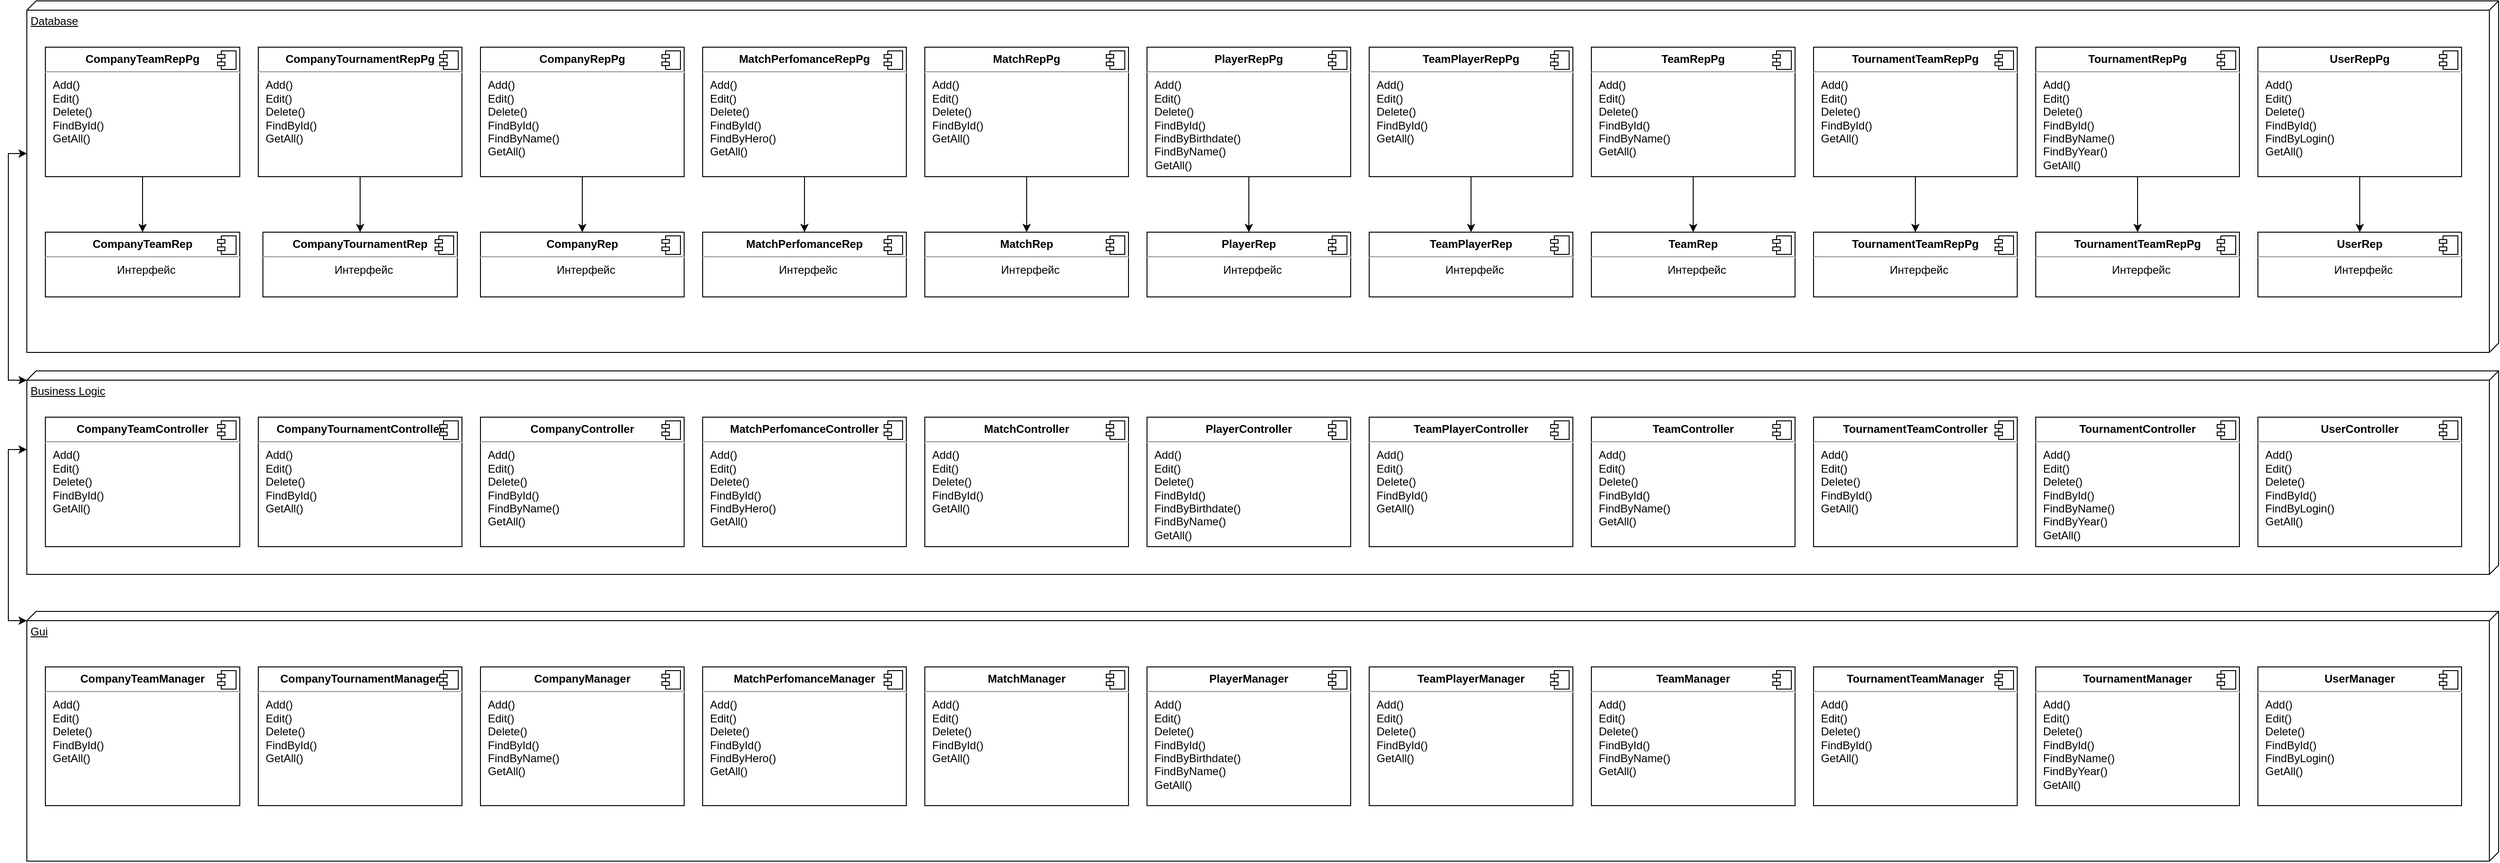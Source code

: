 <mxfile version="20.4.0" type="device"><diagram id="C5RBs43oDa-KdzZeNtuy" name="UML"><mxGraphModel dx="1662" dy="1931" grid="1" gridSize="10" guides="1" tooltips="1" connect="1" arrows="1" fold="1" page="1" pageScale="1" pageWidth="827" pageHeight="1169" math="0" shadow="0"><root><mxCell id="WIyWlLk6GJQsqaUBKTNV-0"/><mxCell id="WIyWlLk6GJQsqaUBKTNV-1" parent="WIyWlLk6GJQsqaUBKTNV-0"/><mxCell id="sTzSl0V8JSKqrTagG58M-142" style="edgeStyle=orthogonalEdgeStyle;rounded=0;orthogonalLoop=1;jettySize=auto;html=1;exitX=0;exitY=0;exitDx=165;exitDy=2670;exitPerimeter=0;entryX=0;entryY=0;entryDx=10;entryDy=2670;entryPerimeter=0;startArrow=classic;startFill=1;" parent="WIyWlLk6GJQsqaUBKTNV-1" source="sTzSl0V8JSKqrTagG58M-2" target="sTzSl0V8JSKqrTagG58M-60" edge="1"><mxGeometry relative="1" as="geometry"/></mxCell><mxCell id="sTzSl0V8JSKqrTagG58M-2" value="Database" style="verticalAlign=top;align=left;spacingTop=8;spacingLeft=2;spacingRight=12;shape=cube;size=10;direction=south;fontStyle=4;html=1;" parent="WIyWlLk6GJQsqaUBKTNV-1" vertex="1"><mxGeometry x="40" y="-20" width="2670" height="380" as="geometry"/></mxCell><mxCell id="sTzSl0V8JSKqrTagG58M-7" style="edgeStyle=orthogonalEdgeStyle;rounded=0;orthogonalLoop=1;jettySize=auto;html=1;exitX=0.5;exitY=1;exitDx=0;exitDy=0;entryX=0.5;entryY=0;entryDx=0;entryDy=0;" parent="WIyWlLk6GJQsqaUBKTNV-1" source="sTzSl0V8JSKqrTagG58M-3" target="sTzSl0V8JSKqrTagG58M-5" edge="1"><mxGeometry relative="1" as="geometry"/></mxCell><mxCell id="sTzSl0V8JSKqrTagG58M-3" value="&lt;p style=&quot;margin:0px;margin-top:6px;text-align:center;&quot;&gt;&lt;b&gt;CompanyTeamRepPg&lt;/b&gt;&lt;/p&gt;&lt;hr&gt;&lt;p style=&quot;margin:0px;margin-left:8px;&quot;&gt;Add()&lt;/p&gt;&lt;p style=&quot;margin:0px;margin-left:8px;&quot;&gt;Edit()&lt;/p&gt;&lt;p style=&quot;margin:0px;margin-left:8px;&quot;&gt;Delete()&lt;/p&gt;&lt;p style=&quot;margin:0px;margin-left:8px;&quot;&gt;FindById()&lt;/p&gt;&lt;p style=&quot;margin:0px;margin-left:8px;&quot;&gt;GetAll()&lt;/p&gt;" style="align=left;overflow=fill;html=1;dropTarget=0;" parent="WIyWlLk6GJQsqaUBKTNV-1" vertex="1"><mxGeometry x="60" y="30" width="210" height="140" as="geometry"/></mxCell><mxCell id="sTzSl0V8JSKqrTagG58M-4" value="" style="shape=component;jettyWidth=8;jettyHeight=4;" parent="sTzSl0V8JSKqrTagG58M-3" vertex="1"><mxGeometry x="1" width="20" height="20" relative="1" as="geometry"><mxPoint x="-24" y="4" as="offset"/></mxGeometry></mxCell><mxCell id="sTzSl0V8JSKqrTagG58M-5" value="&lt;p style=&quot;margin:0px;margin-top:6px;text-align:center;&quot;&gt;&lt;b&gt;CompanyTeamRep&lt;/b&gt;&lt;/p&gt;&lt;hr&gt;&lt;p style=&quot;text-align: center; margin: 0px 0px 0px 8px;&quot;&gt;Интерфейс&lt;/p&gt;" style="align=left;overflow=fill;html=1;dropTarget=0;" parent="WIyWlLk6GJQsqaUBKTNV-1" vertex="1"><mxGeometry x="60" y="230" width="210" height="70" as="geometry"/></mxCell><mxCell id="sTzSl0V8JSKqrTagG58M-6" value="" style="shape=component;jettyWidth=8;jettyHeight=4;" parent="sTzSl0V8JSKqrTagG58M-5" vertex="1"><mxGeometry x="1" width="20" height="20" relative="1" as="geometry"><mxPoint x="-24" y="4" as="offset"/></mxGeometry></mxCell><mxCell id="sTzSl0V8JSKqrTagG58M-12" style="edgeStyle=orthogonalEdgeStyle;rounded=0;orthogonalLoop=1;jettySize=auto;html=1;exitX=0.5;exitY=1;exitDx=0;exitDy=0;entryX=0.5;entryY=0;entryDx=0;entryDy=0;" parent="WIyWlLk6GJQsqaUBKTNV-1" source="sTzSl0V8JSKqrTagG58M-8" target="sTzSl0V8JSKqrTagG58M-10" edge="1"><mxGeometry relative="1" as="geometry"/></mxCell><mxCell id="sTzSl0V8JSKqrTagG58M-8" value="&lt;p style=&quot;margin:0px;margin-top:6px;text-align:center;&quot;&gt;&lt;b&gt;CompanyTournamentRepPg&lt;/b&gt;&lt;/p&gt;&lt;hr&gt;&lt;p style=&quot;margin: 0px 0px 0px 8px;&quot;&gt;Add()&lt;/p&gt;&lt;p style=&quot;margin: 0px 0px 0px 8px;&quot;&gt;Edit()&lt;/p&gt;&lt;p style=&quot;margin: 0px 0px 0px 8px;&quot;&gt;Delete()&lt;/p&gt;&lt;p style=&quot;margin: 0px 0px 0px 8px;&quot;&gt;FindById()&lt;/p&gt;&lt;p style=&quot;margin: 0px 0px 0px 8px;&quot;&gt;GetAll()&lt;/p&gt;" style="align=left;overflow=fill;html=1;dropTarget=0;" parent="WIyWlLk6GJQsqaUBKTNV-1" vertex="1"><mxGeometry x="290" y="30" width="220" height="140" as="geometry"/></mxCell><mxCell id="sTzSl0V8JSKqrTagG58M-9" value="" style="shape=component;jettyWidth=8;jettyHeight=4;" parent="sTzSl0V8JSKqrTagG58M-8" vertex="1"><mxGeometry x="1" width="20" height="20" relative="1" as="geometry"><mxPoint x="-24" y="4" as="offset"/></mxGeometry></mxCell><mxCell id="sTzSl0V8JSKqrTagG58M-10" value="&lt;p style=&quot;margin:0px;margin-top:6px;text-align:center;&quot;&gt;&lt;b&gt;CompanyTournamentRep&lt;/b&gt;&lt;/p&gt;&lt;hr&gt;&lt;p style=&quot;text-align: center; margin: 0px 0px 0px 8px;&quot;&gt;Интерфейс&lt;/p&gt;" style="align=left;overflow=fill;html=1;dropTarget=0;" parent="WIyWlLk6GJQsqaUBKTNV-1" vertex="1"><mxGeometry x="295" y="230" width="210" height="70" as="geometry"/></mxCell><mxCell id="sTzSl0V8JSKqrTagG58M-11" value="" style="shape=component;jettyWidth=8;jettyHeight=4;" parent="sTzSl0V8JSKqrTagG58M-10" vertex="1"><mxGeometry x="1" width="20" height="20" relative="1" as="geometry"><mxPoint x="-24" y="4" as="offset"/></mxGeometry></mxCell><mxCell id="sTzSl0V8JSKqrTagG58M-17" style="edgeStyle=orthogonalEdgeStyle;rounded=0;orthogonalLoop=1;jettySize=auto;html=1;exitX=0.5;exitY=1;exitDx=0;exitDy=0;entryX=0.5;entryY=0;entryDx=0;entryDy=0;" parent="WIyWlLk6GJQsqaUBKTNV-1" source="sTzSl0V8JSKqrTagG58M-13" target="sTzSl0V8JSKqrTagG58M-15" edge="1"><mxGeometry relative="1" as="geometry"/></mxCell><mxCell id="sTzSl0V8JSKqrTagG58M-13" value="&lt;p style=&quot;margin:0px;margin-top:6px;text-align:center;&quot;&gt;&lt;b&gt;CompanyRepPg&lt;/b&gt;&lt;/p&gt;&lt;hr&gt;&lt;p style=&quot;margin: 0px 0px 0px 8px;&quot;&gt;Add()&lt;/p&gt;&lt;p style=&quot;margin: 0px 0px 0px 8px;&quot;&gt;Edit()&lt;/p&gt;&lt;p style=&quot;margin: 0px 0px 0px 8px;&quot;&gt;Delete()&lt;/p&gt;&lt;p style=&quot;margin: 0px 0px 0px 8px;&quot;&gt;FindById()&lt;/p&gt;&lt;p style=&quot;margin: 0px 0px 0px 8px;&quot;&gt;FindByName()&lt;/p&gt;&lt;p style=&quot;margin: 0px 0px 0px 8px;&quot;&gt;GetAll()&lt;/p&gt;" style="align=left;overflow=fill;html=1;dropTarget=0;" parent="WIyWlLk6GJQsqaUBKTNV-1" vertex="1"><mxGeometry x="530" y="30" width="220" height="140" as="geometry"/></mxCell><mxCell id="sTzSl0V8JSKqrTagG58M-14" value="" style="shape=component;jettyWidth=8;jettyHeight=4;" parent="sTzSl0V8JSKqrTagG58M-13" vertex="1"><mxGeometry x="1" width="20" height="20" relative="1" as="geometry"><mxPoint x="-24" y="4" as="offset"/></mxGeometry></mxCell><mxCell id="sTzSl0V8JSKqrTagG58M-15" value="&lt;p style=&quot;margin:0px;margin-top:6px;text-align:center;&quot;&gt;&lt;b&gt;CompanyRep&lt;/b&gt;&lt;/p&gt;&lt;hr&gt;&lt;p style=&quot;text-align: center; margin: 0px 0px 0px 8px;&quot;&gt;Интерфейс&lt;/p&gt;" style="align=left;overflow=fill;html=1;dropTarget=0;" parent="WIyWlLk6GJQsqaUBKTNV-1" vertex="1"><mxGeometry x="530" y="230" width="220" height="70" as="geometry"/></mxCell><mxCell id="sTzSl0V8JSKqrTagG58M-16" value="" style="shape=component;jettyWidth=8;jettyHeight=4;" parent="sTzSl0V8JSKqrTagG58M-15" vertex="1"><mxGeometry x="1" width="20" height="20" relative="1" as="geometry"><mxPoint x="-24" y="4" as="offset"/></mxGeometry></mxCell><mxCell id="sTzSl0V8JSKqrTagG58M-22" style="edgeStyle=orthogonalEdgeStyle;rounded=0;orthogonalLoop=1;jettySize=auto;html=1;exitX=0.5;exitY=1;exitDx=0;exitDy=0;entryX=0.5;entryY=0;entryDx=0;entryDy=0;" parent="WIyWlLk6GJQsqaUBKTNV-1" source="sTzSl0V8JSKqrTagG58M-18" target="sTzSl0V8JSKqrTagG58M-20" edge="1"><mxGeometry relative="1" as="geometry"/></mxCell><mxCell id="sTzSl0V8JSKqrTagG58M-18" value="&lt;p style=&quot;margin:0px;margin-top:6px;text-align:center;&quot;&gt;&lt;b&gt;MatchPerfomanceRepPg&lt;/b&gt;&lt;/p&gt;&lt;hr&gt;&lt;p style=&quot;margin: 0px 0px 0px 8px;&quot;&gt;Add()&lt;/p&gt;&lt;p style=&quot;margin: 0px 0px 0px 8px;&quot;&gt;Edit()&lt;/p&gt;&lt;p style=&quot;margin: 0px 0px 0px 8px;&quot;&gt;Delete()&lt;/p&gt;&lt;p style=&quot;margin: 0px 0px 0px 8px;&quot;&gt;FindById()&lt;/p&gt;&lt;p style=&quot;margin: 0px 0px 0px 8px;&quot;&gt;FindByHero()&lt;/p&gt;&lt;p style=&quot;margin: 0px 0px 0px 8px;&quot;&gt;GetAll()&lt;/p&gt;" style="align=left;overflow=fill;html=1;dropTarget=0;" parent="WIyWlLk6GJQsqaUBKTNV-1" vertex="1"><mxGeometry x="770" y="30" width="220" height="140" as="geometry"/></mxCell><mxCell id="sTzSl0V8JSKqrTagG58M-19" value="" style="shape=component;jettyWidth=8;jettyHeight=4;" parent="sTzSl0V8JSKqrTagG58M-18" vertex="1"><mxGeometry x="1" width="20" height="20" relative="1" as="geometry"><mxPoint x="-24" y="4" as="offset"/></mxGeometry></mxCell><mxCell id="sTzSl0V8JSKqrTagG58M-20" value="&lt;p style=&quot;margin:0px;margin-top:6px;text-align:center;&quot;&gt;&lt;b&gt;MatchPerfomanceRep&lt;/b&gt;&lt;/p&gt;&lt;hr&gt;&lt;p style=&quot;text-align: center; margin: 0px 0px 0px 8px;&quot;&gt;Интерфейс&lt;/p&gt;" style="align=left;overflow=fill;html=1;dropTarget=0;" parent="WIyWlLk6GJQsqaUBKTNV-1" vertex="1"><mxGeometry x="770" y="230" width="220" height="70" as="geometry"/></mxCell><mxCell id="sTzSl0V8JSKqrTagG58M-21" value="" style="shape=component;jettyWidth=8;jettyHeight=4;" parent="sTzSl0V8JSKqrTagG58M-20" vertex="1"><mxGeometry x="1" width="20" height="20" relative="1" as="geometry"><mxPoint x="-24" y="4" as="offset"/></mxGeometry></mxCell><mxCell id="sTzSl0V8JSKqrTagG58M-27" style="edgeStyle=orthogonalEdgeStyle;rounded=0;orthogonalLoop=1;jettySize=auto;html=1;exitX=0.5;exitY=1;exitDx=0;exitDy=0;entryX=0.5;entryY=0;entryDx=0;entryDy=0;" parent="WIyWlLk6GJQsqaUBKTNV-1" source="sTzSl0V8JSKqrTagG58M-23" target="sTzSl0V8JSKqrTagG58M-25" edge="1"><mxGeometry relative="1" as="geometry"/></mxCell><mxCell id="sTzSl0V8JSKqrTagG58M-23" value="&lt;p style=&quot;margin:0px;margin-top:6px;text-align:center;&quot;&gt;&lt;b&gt;MatchRepPg&lt;/b&gt;&lt;/p&gt;&lt;hr&gt;&lt;p style=&quot;margin: 0px 0px 0px 8px;&quot;&gt;Add()&lt;/p&gt;&lt;p style=&quot;margin: 0px 0px 0px 8px;&quot;&gt;Edit()&lt;/p&gt;&lt;p style=&quot;margin: 0px 0px 0px 8px;&quot;&gt;Delete()&lt;/p&gt;&lt;p style=&quot;margin: 0px 0px 0px 8px;&quot;&gt;FindById()&lt;/p&gt;&lt;p style=&quot;margin: 0px 0px 0px 8px;&quot;&gt;GetAll()&lt;/p&gt;" style="align=left;overflow=fill;html=1;dropTarget=0;" parent="WIyWlLk6GJQsqaUBKTNV-1" vertex="1"><mxGeometry x="1010" y="30" width="220" height="140" as="geometry"/></mxCell><mxCell id="sTzSl0V8JSKqrTagG58M-24" value="" style="shape=component;jettyWidth=8;jettyHeight=4;" parent="sTzSl0V8JSKqrTagG58M-23" vertex="1"><mxGeometry x="1" width="20" height="20" relative="1" as="geometry"><mxPoint x="-24" y="4" as="offset"/></mxGeometry></mxCell><mxCell id="sTzSl0V8JSKqrTagG58M-25" value="&lt;p style=&quot;margin:0px;margin-top:6px;text-align:center;&quot;&gt;&lt;b&gt;MatchRep&lt;/b&gt;&lt;/p&gt;&lt;hr&gt;&lt;p style=&quot;text-align: center; margin: 0px 0px 0px 8px;&quot;&gt;Интерфейс&lt;/p&gt;" style="align=left;overflow=fill;html=1;dropTarget=0;" parent="WIyWlLk6GJQsqaUBKTNV-1" vertex="1"><mxGeometry x="1010" y="230" width="220" height="70" as="geometry"/></mxCell><mxCell id="sTzSl0V8JSKqrTagG58M-26" value="" style="shape=component;jettyWidth=8;jettyHeight=4;" parent="sTzSl0V8JSKqrTagG58M-25" vertex="1"><mxGeometry x="1" width="20" height="20" relative="1" as="geometry"><mxPoint x="-24" y="4" as="offset"/></mxGeometry></mxCell><mxCell id="sTzSl0V8JSKqrTagG58M-32" style="edgeStyle=orthogonalEdgeStyle;rounded=0;orthogonalLoop=1;jettySize=auto;html=1;exitX=0.5;exitY=1;exitDx=0;exitDy=0;entryX=0.5;entryY=0;entryDx=0;entryDy=0;" parent="WIyWlLk6GJQsqaUBKTNV-1" source="sTzSl0V8JSKqrTagG58M-28" target="sTzSl0V8JSKqrTagG58M-30" edge="1"><mxGeometry relative="1" as="geometry"/></mxCell><mxCell id="sTzSl0V8JSKqrTagG58M-28" value="&lt;p style=&quot;margin:0px;margin-top:6px;text-align:center;&quot;&gt;&lt;b&gt;PlayerRepPg&lt;/b&gt;&lt;/p&gt;&lt;hr&gt;&lt;p style=&quot;margin: 0px 0px 0px 8px;&quot;&gt;Add()&lt;/p&gt;&lt;p style=&quot;margin: 0px 0px 0px 8px;&quot;&gt;Edit()&lt;/p&gt;&lt;p style=&quot;margin: 0px 0px 0px 8px;&quot;&gt;Delete()&lt;/p&gt;&lt;p style=&quot;margin: 0px 0px 0px 8px;&quot;&gt;FindById()&lt;/p&gt;&lt;p style=&quot;margin: 0px 0px 0px 8px;&quot;&gt;FindByBirthdate()&lt;/p&gt;&lt;p style=&quot;margin: 0px 0px 0px 8px;&quot;&gt;FindByName()&lt;/p&gt;&lt;p style=&quot;margin: 0px 0px 0px 8px;&quot;&gt;GetAll()&lt;/p&gt;" style="align=left;overflow=fill;html=1;dropTarget=0;" parent="WIyWlLk6GJQsqaUBKTNV-1" vertex="1"><mxGeometry x="1250" y="30" width="220" height="140" as="geometry"/></mxCell><mxCell id="sTzSl0V8JSKqrTagG58M-29" value="" style="shape=component;jettyWidth=8;jettyHeight=4;" parent="sTzSl0V8JSKqrTagG58M-28" vertex="1"><mxGeometry x="1" width="20" height="20" relative="1" as="geometry"><mxPoint x="-24" y="4" as="offset"/></mxGeometry></mxCell><mxCell id="sTzSl0V8JSKqrTagG58M-30" value="&lt;p style=&quot;margin:0px;margin-top:6px;text-align:center;&quot;&gt;&lt;b&gt;PlayerRep&lt;/b&gt;&lt;/p&gt;&lt;hr&gt;&lt;p style=&quot;text-align: center; margin: 0px 0px 0px 8px;&quot;&gt;Интерфейс&lt;/p&gt;" style="align=left;overflow=fill;html=1;dropTarget=0;" parent="WIyWlLk6GJQsqaUBKTNV-1" vertex="1"><mxGeometry x="1250" y="230" width="220" height="70" as="geometry"/></mxCell><mxCell id="sTzSl0V8JSKqrTagG58M-31" value="" style="shape=component;jettyWidth=8;jettyHeight=4;" parent="sTzSl0V8JSKqrTagG58M-30" vertex="1"><mxGeometry x="1" width="20" height="20" relative="1" as="geometry"><mxPoint x="-24" y="4" as="offset"/></mxGeometry></mxCell><mxCell id="sTzSl0V8JSKqrTagG58M-39" style="edgeStyle=orthogonalEdgeStyle;rounded=0;orthogonalLoop=1;jettySize=auto;html=1;exitX=0.5;exitY=1;exitDx=0;exitDy=0;entryX=0.5;entryY=0;entryDx=0;entryDy=0;" parent="WIyWlLk6GJQsqaUBKTNV-1" source="sTzSl0V8JSKqrTagG58M-33" target="sTzSl0V8JSKqrTagG58M-37" edge="1"><mxGeometry relative="1" as="geometry"/></mxCell><mxCell id="sTzSl0V8JSKqrTagG58M-33" value="&lt;p style=&quot;margin:0px;margin-top:6px;text-align:center;&quot;&gt;&lt;b&gt;TeamPlayerRepPg&lt;/b&gt;&lt;/p&gt;&lt;hr&gt;&lt;p style=&quot;margin: 0px 0px 0px 8px;&quot;&gt;Add()&lt;/p&gt;&lt;p style=&quot;margin: 0px 0px 0px 8px;&quot;&gt;Edit()&lt;/p&gt;&lt;p style=&quot;margin: 0px 0px 0px 8px;&quot;&gt;Delete()&lt;/p&gt;&lt;p style=&quot;margin: 0px 0px 0px 8px;&quot;&gt;FindById()&lt;/p&gt;&lt;p style=&quot;margin: 0px 0px 0px 8px;&quot;&gt;GetAll()&lt;/p&gt;" style="align=left;overflow=fill;html=1;dropTarget=0;" parent="WIyWlLk6GJQsqaUBKTNV-1" vertex="1"><mxGeometry x="1490" y="30" width="220" height="140" as="geometry"/></mxCell><mxCell id="sTzSl0V8JSKqrTagG58M-34" value="" style="shape=component;jettyWidth=8;jettyHeight=4;" parent="sTzSl0V8JSKqrTagG58M-33" vertex="1"><mxGeometry x="1" width="20" height="20" relative="1" as="geometry"><mxPoint x="-24" y="4" as="offset"/></mxGeometry></mxCell><mxCell id="sTzSl0V8JSKqrTagG58M-37" value="&lt;p style=&quot;margin:0px;margin-top:6px;text-align:center;&quot;&gt;&lt;b&gt;TeamPlayerRep&lt;/b&gt;&lt;/p&gt;&lt;hr&gt;&lt;p style=&quot;text-align: center; margin: 0px 0px 0px 8px;&quot;&gt;Интерфейс&lt;/p&gt;" style="align=left;overflow=fill;html=1;dropTarget=0;" parent="WIyWlLk6GJQsqaUBKTNV-1" vertex="1"><mxGeometry x="1490" y="230" width="220" height="70" as="geometry"/></mxCell><mxCell id="sTzSl0V8JSKqrTagG58M-38" value="" style="shape=component;jettyWidth=8;jettyHeight=4;" parent="sTzSl0V8JSKqrTagG58M-37" vertex="1"><mxGeometry x="1" width="20" height="20" relative="1" as="geometry"><mxPoint x="-24" y="4" as="offset"/></mxGeometry></mxCell><mxCell id="sTzSl0V8JSKqrTagG58M-40" value="&lt;p style=&quot;margin:0px;margin-top:6px;text-align:center;&quot;&gt;&lt;b&gt;TeamRep&lt;/b&gt;&lt;/p&gt;&lt;hr&gt;&lt;p style=&quot;text-align: center; margin: 0px 0px 0px 8px;&quot;&gt;Интерфейс&lt;/p&gt;" style="align=left;overflow=fill;html=1;dropTarget=0;" parent="WIyWlLk6GJQsqaUBKTNV-1" vertex="1"><mxGeometry x="1730" y="230" width="220" height="70" as="geometry"/></mxCell><mxCell id="sTzSl0V8JSKqrTagG58M-41" value="" style="shape=component;jettyWidth=8;jettyHeight=4;" parent="sTzSl0V8JSKqrTagG58M-40" vertex="1"><mxGeometry x="1" width="20" height="20" relative="1" as="geometry"><mxPoint x="-24" y="4" as="offset"/></mxGeometry></mxCell><mxCell id="sTzSl0V8JSKqrTagG58M-44" style="edgeStyle=orthogonalEdgeStyle;rounded=0;orthogonalLoop=1;jettySize=auto;html=1;exitX=0.5;exitY=1;exitDx=0;exitDy=0;entryX=0.5;entryY=0;entryDx=0;entryDy=0;" parent="WIyWlLk6GJQsqaUBKTNV-1" source="sTzSl0V8JSKqrTagG58M-42" target="sTzSl0V8JSKqrTagG58M-40" edge="1"><mxGeometry relative="1" as="geometry"/></mxCell><mxCell id="sTzSl0V8JSKqrTagG58M-42" value="&lt;p style=&quot;margin:0px;margin-top:6px;text-align:center;&quot;&gt;&lt;b&gt;TeamRepPg&lt;/b&gt;&lt;/p&gt;&lt;hr&gt;&lt;p style=&quot;margin: 0px 0px 0px 8px;&quot;&gt;Add()&lt;/p&gt;&lt;p style=&quot;margin: 0px 0px 0px 8px;&quot;&gt;Edit()&lt;/p&gt;&lt;p style=&quot;margin: 0px 0px 0px 8px;&quot;&gt;Delete()&lt;/p&gt;&lt;p style=&quot;margin: 0px 0px 0px 8px;&quot;&gt;FindById()&lt;/p&gt;&lt;p style=&quot;margin: 0px 0px 0px 8px;&quot;&gt;FindByName()&lt;/p&gt;&lt;p style=&quot;margin: 0px 0px 0px 8px;&quot;&gt;GetAll()&lt;/p&gt;" style="align=left;overflow=fill;html=1;dropTarget=0;" parent="WIyWlLk6GJQsqaUBKTNV-1" vertex="1"><mxGeometry x="1730" y="30" width="220" height="140" as="geometry"/></mxCell><mxCell id="sTzSl0V8JSKqrTagG58M-43" value="" style="shape=component;jettyWidth=8;jettyHeight=4;" parent="sTzSl0V8JSKqrTagG58M-42" vertex="1"><mxGeometry x="1" width="20" height="20" relative="1" as="geometry"><mxPoint x="-24" y="4" as="offset"/></mxGeometry></mxCell><mxCell id="sTzSl0V8JSKqrTagG58M-49" style="edgeStyle=orthogonalEdgeStyle;rounded=0;orthogonalLoop=1;jettySize=auto;html=1;exitX=0.5;exitY=1;exitDx=0;exitDy=0;entryX=0.5;entryY=0;entryDx=0;entryDy=0;" parent="WIyWlLk6GJQsqaUBKTNV-1" source="sTzSl0V8JSKqrTagG58M-45" target="sTzSl0V8JSKqrTagG58M-47" edge="1"><mxGeometry relative="1" as="geometry"/></mxCell><mxCell id="sTzSl0V8JSKqrTagG58M-45" value="&lt;p style=&quot;margin:0px;margin-top:6px;text-align:center;&quot;&gt;&lt;b&gt;TournamentTeamRepPg&lt;/b&gt;&lt;/p&gt;&lt;hr&gt;&lt;p style=&quot;margin: 0px 0px 0px 8px;&quot;&gt;Add()&lt;/p&gt;&lt;p style=&quot;margin: 0px 0px 0px 8px;&quot;&gt;Edit()&lt;/p&gt;&lt;p style=&quot;margin: 0px 0px 0px 8px;&quot;&gt;Delete()&lt;/p&gt;&lt;p style=&quot;margin: 0px 0px 0px 8px;&quot;&gt;FindById()&lt;/p&gt;&lt;p style=&quot;margin: 0px 0px 0px 8px;&quot;&gt;GetAll()&lt;/p&gt;" style="align=left;overflow=fill;html=1;dropTarget=0;" parent="WIyWlLk6GJQsqaUBKTNV-1" vertex="1"><mxGeometry x="1970" y="30" width="220" height="140" as="geometry"/></mxCell><mxCell id="sTzSl0V8JSKqrTagG58M-46" value="" style="shape=component;jettyWidth=8;jettyHeight=4;" parent="sTzSl0V8JSKqrTagG58M-45" vertex="1"><mxGeometry x="1" width="20" height="20" relative="1" as="geometry"><mxPoint x="-24" y="4" as="offset"/></mxGeometry></mxCell><mxCell id="sTzSl0V8JSKqrTagG58M-47" value="&lt;p style=&quot;margin:0px;margin-top:6px;text-align:center;&quot;&gt;&lt;b&gt;TournamentTeamRepPg&lt;/b&gt;&lt;/p&gt;&lt;hr&gt;&lt;p style=&quot;text-align: center; margin: 0px 0px 0px 8px;&quot;&gt;Интерфейс&lt;/p&gt;" style="align=left;overflow=fill;html=1;dropTarget=0;" parent="WIyWlLk6GJQsqaUBKTNV-1" vertex="1"><mxGeometry x="1970" y="230" width="220" height="70" as="geometry"/></mxCell><mxCell id="sTzSl0V8JSKqrTagG58M-48" value="" style="shape=component;jettyWidth=8;jettyHeight=4;" parent="sTzSl0V8JSKqrTagG58M-47" vertex="1"><mxGeometry x="1" width="20" height="20" relative="1" as="geometry"><mxPoint x="-24" y="4" as="offset"/></mxGeometry></mxCell><mxCell id="sTzSl0V8JSKqrTagG58M-54" style="edgeStyle=orthogonalEdgeStyle;rounded=0;orthogonalLoop=1;jettySize=auto;html=1;exitX=0.5;exitY=1;exitDx=0;exitDy=0;" parent="WIyWlLk6GJQsqaUBKTNV-1" source="sTzSl0V8JSKqrTagG58M-50" target="sTzSl0V8JSKqrTagG58M-52" edge="1"><mxGeometry relative="1" as="geometry"/></mxCell><mxCell id="sTzSl0V8JSKqrTagG58M-50" value="&lt;p style=&quot;margin:0px;margin-top:6px;text-align:center;&quot;&gt;&lt;b&gt;TournamentRepPg&lt;/b&gt;&lt;/p&gt;&lt;hr&gt;&lt;p style=&quot;margin: 0px 0px 0px 8px;&quot;&gt;Add()&lt;/p&gt;&lt;p style=&quot;margin: 0px 0px 0px 8px;&quot;&gt;Edit()&lt;/p&gt;&lt;p style=&quot;margin: 0px 0px 0px 8px;&quot;&gt;Delete()&lt;/p&gt;&lt;p style=&quot;margin: 0px 0px 0px 8px;&quot;&gt;FindById()&lt;/p&gt;&lt;p style=&quot;margin: 0px 0px 0px 8px;&quot;&gt;FindByName()&lt;/p&gt;&lt;p style=&quot;margin: 0px 0px 0px 8px;&quot;&gt;FindByYear()&lt;/p&gt;&lt;p style=&quot;margin: 0px 0px 0px 8px;&quot;&gt;GetAll()&lt;/p&gt;" style="align=left;overflow=fill;html=1;dropTarget=0;" parent="WIyWlLk6GJQsqaUBKTNV-1" vertex="1"><mxGeometry x="2210" y="30" width="220" height="140" as="geometry"/></mxCell><mxCell id="sTzSl0V8JSKqrTagG58M-51" value="" style="shape=component;jettyWidth=8;jettyHeight=4;" parent="sTzSl0V8JSKqrTagG58M-50" vertex="1"><mxGeometry x="1" width="20" height="20" relative="1" as="geometry"><mxPoint x="-24" y="4" as="offset"/></mxGeometry></mxCell><mxCell id="sTzSl0V8JSKqrTagG58M-52" value="&lt;p style=&quot;margin:0px;margin-top:6px;text-align:center;&quot;&gt;&lt;b&gt;TournamentTeamRepPg&lt;/b&gt;&lt;/p&gt;&lt;hr&gt;&lt;p style=&quot;text-align: center; margin: 0px 0px 0px 8px;&quot;&gt;Интерфейс&lt;/p&gt;" style="align=left;overflow=fill;html=1;dropTarget=0;" parent="WIyWlLk6GJQsqaUBKTNV-1" vertex="1"><mxGeometry x="2210" y="230" width="220" height="70" as="geometry"/></mxCell><mxCell id="sTzSl0V8JSKqrTagG58M-53" value="" style="shape=component;jettyWidth=8;jettyHeight=4;" parent="sTzSl0V8JSKqrTagG58M-52" vertex="1"><mxGeometry x="1" width="20" height="20" relative="1" as="geometry"><mxPoint x="-24" y="4" as="offset"/></mxGeometry></mxCell><mxCell id="sTzSl0V8JSKqrTagG58M-59" style="edgeStyle=orthogonalEdgeStyle;rounded=0;orthogonalLoop=1;jettySize=auto;html=1;exitX=0.5;exitY=1;exitDx=0;exitDy=0;entryX=0.5;entryY=0;entryDx=0;entryDy=0;" parent="WIyWlLk6GJQsqaUBKTNV-1" source="sTzSl0V8JSKqrTagG58M-55" target="sTzSl0V8JSKqrTagG58M-57" edge="1"><mxGeometry relative="1" as="geometry"/></mxCell><mxCell id="sTzSl0V8JSKqrTagG58M-55" value="&lt;p style=&quot;margin:0px;margin-top:6px;text-align:center;&quot;&gt;&lt;b&gt;UserRepPg&lt;/b&gt;&lt;/p&gt;&lt;hr&gt;&lt;p style=&quot;margin: 0px 0px 0px 8px;&quot;&gt;Add()&lt;/p&gt;&lt;p style=&quot;margin: 0px 0px 0px 8px;&quot;&gt;Edit()&lt;/p&gt;&lt;p style=&quot;margin: 0px 0px 0px 8px;&quot;&gt;Delete()&lt;/p&gt;&lt;p style=&quot;margin: 0px 0px 0px 8px;&quot;&gt;FindById()&lt;/p&gt;&lt;p style=&quot;margin: 0px 0px 0px 8px;&quot;&gt;FindByLogin()&lt;/p&gt;&lt;p style=&quot;margin: 0px 0px 0px 8px;&quot;&gt;GetAll()&lt;/p&gt;" style="align=left;overflow=fill;html=1;dropTarget=0;" parent="WIyWlLk6GJQsqaUBKTNV-1" vertex="1"><mxGeometry x="2450" y="30" width="220" height="140" as="geometry"/></mxCell><mxCell id="sTzSl0V8JSKqrTagG58M-56" value="" style="shape=component;jettyWidth=8;jettyHeight=4;" parent="sTzSl0V8JSKqrTagG58M-55" vertex="1"><mxGeometry x="1" width="20" height="20" relative="1" as="geometry"><mxPoint x="-24" y="4" as="offset"/></mxGeometry></mxCell><mxCell id="sTzSl0V8JSKqrTagG58M-57" value="&lt;p style=&quot;margin:0px;margin-top:6px;text-align:center;&quot;&gt;&lt;b&gt;UserRep&lt;/b&gt;&lt;/p&gt;&lt;hr&gt;&lt;p style=&quot;text-align: center; margin: 0px 0px 0px 8px;&quot;&gt;Интерфейс&lt;/p&gt;" style="align=left;overflow=fill;html=1;dropTarget=0;" parent="WIyWlLk6GJQsqaUBKTNV-1" vertex="1"><mxGeometry x="2450" y="230" width="220" height="70" as="geometry"/></mxCell><mxCell id="sTzSl0V8JSKqrTagG58M-58" value="" style="shape=component;jettyWidth=8;jettyHeight=4;" parent="sTzSl0V8JSKqrTagG58M-57" vertex="1"><mxGeometry x="1" width="20" height="20" relative="1" as="geometry"><mxPoint x="-24" y="4" as="offset"/></mxGeometry></mxCell><mxCell id="sTzSl0V8JSKqrTagG58M-60" value="Business Logic" style="verticalAlign=top;align=left;spacingTop=8;spacingLeft=2;spacingRight=12;shape=cube;size=10;direction=south;fontStyle=4;html=1;" parent="WIyWlLk6GJQsqaUBKTNV-1" vertex="1"><mxGeometry x="40" y="380" width="2670" height="220" as="geometry"/></mxCell><mxCell id="sTzSl0V8JSKqrTagG58M-62" value="&lt;p style=&quot;margin:0px;margin-top:6px;text-align:center;&quot;&gt;&lt;b&gt;CompanyTeamController&lt;/b&gt;&lt;/p&gt;&lt;hr&gt;&lt;p style=&quot;margin: 0px 0px 0px 8px;&quot;&gt;Add()&lt;/p&gt;&lt;p style=&quot;margin: 0px 0px 0px 8px;&quot;&gt;Edit()&lt;/p&gt;&lt;p style=&quot;margin: 0px 0px 0px 8px;&quot;&gt;Delete()&lt;/p&gt;&lt;p style=&quot;margin: 0px 0px 0px 8px;&quot;&gt;FindById()&lt;/p&gt;&lt;p style=&quot;margin: 0px 0px 0px 8px;&quot;&gt;GetAll()&lt;/p&gt;" style="align=left;overflow=fill;html=1;dropTarget=0;" parent="WIyWlLk6GJQsqaUBKTNV-1" vertex="1"><mxGeometry x="60" y="430" width="210" height="140" as="geometry"/></mxCell><mxCell id="sTzSl0V8JSKqrTagG58M-63" value="" style="shape=component;jettyWidth=8;jettyHeight=4;" parent="sTzSl0V8JSKqrTagG58M-62" vertex="1"><mxGeometry x="1" width="20" height="20" relative="1" as="geometry"><mxPoint x="-24" y="4" as="offset"/></mxGeometry></mxCell><mxCell id="sTzSl0V8JSKqrTagG58M-67" value="&lt;p style=&quot;margin:0px;margin-top:6px;text-align:center;&quot;&gt;&lt;b&gt;CompanyTournamentController&lt;/b&gt;&lt;/p&gt;&lt;hr&gt;&lt;p style=&quot;margin: 0px 0px 0px 8px;&quot;&gt;Add()&lt;/p&gt;&lt;p style=&quot;margin: 0px 0px 0px 8px;&quot;&gt;Edit()&lt;/p&gt;&lt;p style=&quot;margin: 0px 0px 0px 8px;&quot;&gt;Delete()&lt;/p&gt;&lt;p style=&quot;margin: 0px 0px 0px 8px;&quot;&gt;FindById()&lt;/p&gt;&lt;p style=&quot;margin: 0px 0px 0px 8px;&quot;&gt;GetAll()&lt;/p&gt;" style="align=left;overflow=fill;html=1;dropTarget=0;" parent="WIyWlLk6GJQsqaUBKTNV-1" vertex="1"><mxGeometry x="290" y="430" width="220" height="140" as="geometry"/></mxCell><mxCell id="sTzSl0V8JSKqrTagG58M-68" value="" style="shape=component;jettyWidth=8;jettyHeight=4;" parent="sTzSl0V8JSKqrTagG58M-67" vertex="1"><mxGeometry x="1" width="20" height="20" relative="1" as="geometry"><mxPoint x="-24" y="4" as="offset"/></mxGeometry></mxCell><mxCell id="sTzSl0V8JSKqrTagG58M-72" value="&lt;p style=&quot;margin:0px;margin-top:6px;text-align:center;&quot;&gt;&lt;b&gt;CompanyController&lt;/b&gt;&lt;/p&gt;&lt;hr&gt;&lt;p style=&quot;margin: 0px 0px 0px 8px;&quot;&gt;Add()&lt;/p&gt;&lt;p style=&quot;margin: 0px 0px 0px 8px;&quot;&gt;Edit()&lt;/p&gt;&lt;p style=&quot;margin: 0px 0px 0px 8px;&quot;&gt;Delete()&lt;/p&gt;&lt;p style=&quot;margin: 0px 0px 0px 8px;&quot;&gt;FindById()&lt;/p&gt;&lt;p style=&quot;margin: 0px 0px 0px 8px;&quot;&gt;FindByName()&lt;/p&gt;&lt;p style=&quot;margin: 0px 0px 0px 8px;&quot;&gt;GetAll()&lt;/p&gt;" style="align=left;overflow=fill;html=1;dropTarget=0;" parent="WIyWlLk6GJQsqaUBKTNV-1" vertex="1"><mxGeometry x="530" y="430" width="220" height="140" as="geometry"/></mxCell><mxCell id="sTzSl0V8JSKqrTagG58M-73" value="" style="shape=component;jettyWidth=8;jettyHeight=4;" parent="sTzSl0V8JSKqrTagG58M-72" vertex="1"><mxGeometry x="1" width="20" height="20" relative="1" as="geometry"><mxPoint x="-24" y="4" as="offset"/></mxGeometry></mxCell><mxCell id="sTzSl0V8JSKqrTagG58M-77" value="&lt;p style=&quot;margin:0px;margin-top:6px;text-align:center;&quot;&gt;&lt;b&gt;MatchPerfomanceController&lt;/b&gt;&lt;/p&gt;&lt;hr&gt;&lt;p style=&quot;margin: 0px 0px 0px 8px;&quot;&gt;Add()&lt;/p&gt;&lt;p style=&quot;margin: 0px 0px 0px 8px;&quot;&gt;Edit()&lt;/p&gt;&lt;p style=&quot;margin: 0px 0px 0px 8px;&quot;&gt;Delete()&lt;/p&gt;&lt;p style=&quot;margin: 0px 0px 0px 8px;&quot;&gt;FindById()&lt;/p&gt;&lt;p style=&quot;margin: 0px 0px 0px 8px;&quot;&gt;FindByHero()&lt;/p&gt;&lt;p style=&quot;margin: 0px 0px 0px 8px;&quot;&gt;GetAll()&lt;/p&gt;" style="align=left;overflow=fill;html=1;dropTarget=0;" parent="WIyWlLk6GJQsqaUBKTNV-1" vertex="1"><mxGeometry x="770" y="430" width="220" height="140" as="geometry"/></mxCell><mxCell id="sTzSl0V8JSKqrTagG58M-78" value="" style="shape=component;jettyWidth=8;jettyHeight=4;" parent="sTzSl0V8JSKqrTagG58M-77" vertex="1"><mxGeometry x="1" width="20" height="20" relative="1" as="geometry"><mxPoint x="-24" y="4" as="offset"/></mxGeometry></mxCell><mxCell id="sTzSl0V8JSKqrTagG58M-82" value="&lt;p style=&quot;margin:0px;margin-top:6px;text-align:center;&quot;&gt;&lt;b&gt;MatchController&lt;/b&gt;&lt;/p&gt;&lt;hr&gt;&lt;p style=&quot;margin: 0px 0px 0px 8px;&quot;&gt;Add()&lt;/p&gt;&lt;p style=&quot;margin: 0px 0px 0px 8px;&quot;&gt;Edit()&lt;/p&gt;&lt;p style=&quot;margin: 0px 0px 0px 8px;&quot;&gt;Delete()&lt;/p&gt;&lt;p style=&quot;margin: 0px 0px 0px 8px;&quot;&gt;FindById()&lt;/p&gt;&lt;p style=&quot;margin: 0px 0px 0px 8px;&quot;&gt;GetAll()&lt;/p&gt;" style="align=left;overflow=fill;html=1;dropTarget=0;" parent="WIyWlLk6GJQsqaUBKTNV-1" vertex="1"><mxGeometry x="1010" y="430" width="220" height="140" as="geometry"/></mxCell><mxCell id="sTzSl0V8JSKqrTagG58M-83" value="" style="shape=component;jettyWidth=8;jettyHeight=4;" parent="sTzSl0V8JSKqrTagG58M-82" vertex="1"><mxGeometry x="1" width="20" height="20" relative="1" as="geometry"><mxPoint x="-24" y="4" as="offset"/></mxGeometry></mxCell><mxCell id="sTzSl0V8JSKqrTagG58M-87" value="&lt;p style=&quot;margin:0px;margin-top:6px;text-align:center;&quot;&gt;&lt;b&gt;PlayerController&lt;/b&gt;&lt;/p&gt;&lt;hr&gt;&lt;p style=&quot;margin: 0px 0px 0px 8px;&quot;&gt;Add()&lt;/p&gt;&lt;p style=&quot;margin: 0px 0px 0px 8px;&quot;&gt;Edit()&lt;/p&gt;&lt;p style=&quot;margin: 0px 0px 0px 8px;&quot;&gt;Delete()&lt;/p&gt;&lt;p style=&quot;margin: 0px 0px 0px 8px;&quot;&gt;FindById()&lt;/p&gt;&lt;p style=&quot;margin: 0px 0px 0px 8px;&quot;&gt;FindByBirthdate()&lt;/p&gt;&lt;p style=&quot;margin: 0px 0px 0px 8px;&quot;&gt;FindByName()&lt;/p&gt;&lt;p style=&quot;margin: 0px 0px 0px 8px;&quot;&gt;GetAll()&lt;/p&gt;" style="align=left;overflow=fill;html=1;dropTarget=0;" parent="WIyWlLk6GJQsqaUBKTNV-1" vertex="1"><mxGeometry x="1250" y="430" width="220" height="140" as="geometry"/></mxCell><mxCell id="sTzSl0V8JSKqrTagG58M-88" value="" style="shape=component;jettyWidth=8;jettyHeight=4;" parent="sTzSl0V8JSKqrTagG58M-87" vertex="1"><mxGeometry x="1" width="20" height="20" relative="1" as="geometry"><mxPoint x="-24" y="4" as="offset"/></mxGeometry></mxCell><mxCell id="sTzSl0V8JSKqrTagG58M-92" value="&lt;p style=&quot;margin:0px;margin-top:6px;text-align:center;&quot;&gt;&lt;b&gt;TeamPlayerController&lt;/b&gt;&lt;/p&gt;&lt;hr&gt;&lt;p style=&quot;margin: 0px 0px 0px 8px;&quot;&gt;Add()&lt;/p&gt;&lt;p style=&quot;margin: 0px 0px 0px 8px;&quot;&gt;Edit()&lt;/p&gt;&lt;p style=&quot;margin: 0px 0px 0px 8px;&quot;&gt;Delete()&lt;/p&gt;&lt;p style=&quot;margin: 0px 0px 0px 8px;&quot;&gt;FindById()&lt;/p&gt;&lt;p style=&quot;margin: 0px 0px 0px 8px;&quot;&gt;GetAll()&lt;/p&gt;" style="align=left;overflow=fill;html=1;dropTarget=0;" parent="WIyWlLk6GJQsqaUBKTNV-1" vertex="1"><mxGeometry x="1490" y="430" width="220" height="140" as="geometry"/></mxCell><mxCell id="sTzSl0V8JSKqrTagG58M-93" value="" style="shape=component;jettyWidth=8;jettyHeight=4;" parent="sTzSl0V8JSKqrTagG58M-92" vertex="1"><mxGeometry x="1" width="20" height="20" relative="1" as="geometry"><mxPoint x="-24" y="4" as="offset"/></mxGeometry></mxCell><mxCell id="sTzSl0V8JSKqrTagG58M-99" value="&lt;p style=&quot;margin:0px;margin-top:6px;text-align:center;&quot;&gt;&lt;b&gt;TeamController&lt;/b&gt;&lt;/p&gt;&lt;hr&gt;&lt;p style=&quot;margin: 0px 0px 0px 8px;&quot;&gt;Add()&lt;/p&gt;&lt;p style=&quot;margin: 0px 0px 0px 8px;&quot;&gt;Edit()&lt;/p&gt;&lt;p style=&quot;margin: 0px 0px 0px 8px;&quot;&gt;Delete()&lt;/p&gt;&lt;p style=&quot;margin: 0px 0px 0px 8px;&quot;&gt;FindById()&lt;/p&gt;&lt;p style=&quot;margin: 0px 0px 0px 8px;&quot;&gt;FindByName()&lt;/p&gt;&lt;p style=&quot;margin: 0px 0px 0px 8px;&quot;&gt;GetAll()&lt;/p&gt;" style="align=left;overflow=fill;html=1;dropTarget=0;" parent="WIyWlLk6GJQsqaUBKTNV-1" vertex="1"><mxGeometry x="1730" y="430" width="220" height="140" as="geometry"/></mxCell><mxCell id="sTzSl0V8JSKqrTagG58M-100" value="" style="shape=component;jettyWidth=8;jettyHeight=4;" parent="sTzSl0V8JSKqrTagG58M-99" vertex="1"><mxGeometry x="1" width="20" height="20" relative="1" as="geometry"><mxPoint x="-24" y="4" as="offset"/></mxGeometry></mxCell><mxCell id="sTzSl0V8JSKqrTagG58M-102" value="&lt;p style=&quot;margin:0px;margin-top:6px;text-align:center;&quot;&gt;&lt;b&gt;TournamentTeamController&lt;/b&gt;&lt;/p&gt;&lt;hr&gt;&lt;p style=&quot;margin: 0px 0px 0px 8px;&quot;&gt;Add()&lt;/p&gt;&lt;p style=&quot;margin: 0px 0px 0px 8px;&quot;&gt;Edit()&lt;/p&gt;&lt;p style=&quot;margin: 0px 0px 0px 8px;&quot;&gt;Delete()&lt;/p&gt;&lt;p style=&quot;margin: 0px 0px 0px 8px;&quot;&gt;FindById()&lt;/p&gt;&lt;p style=&quot;margin: 0px 0px 0px 8px;&quot;&gt;GetAll()&lt;/p&gt;" style="align=left;overflow=fill;html=1;dropTarget=0;" parent="WIyWlLk6GJQsqaUBKTNV-1" vertex="1"><mxGeometry x="1970" y="430" width="220" height="140" as="geometry"/></mxCell><mxCell id="sTzSl0V8JSKqrTagG58M-103" value="" style="shape=component;jettyWidth=8;jettyHeight=4;" parent="sTzSl0V8JSKqrTagG58M-102" vertex="1"><mxGeometry x="1" width="20" height="20" relative="1" as="geometry"><mxPoint x="-24" y="4" as="offset"/></mxGeometry></mxCell><mxCell id="sTzSl0V8JSKqrTagG58M-107" value="&lt;p style=&quot;margin:0px;margin-top:6px;text-align:center;&quot;&gt;&lt;b&gt;TournamentController&lt;/b&gt;&lt;/p&gt;&lt;hr&gt;&lt;p style=&quot;margin: 0px 0px 0px 8px;&quot;&gt;Add()&lt;/p&gt;&lt;p style=&quot;margin: 0px 0px 0px 8px;&quot;&gt;Edit()&lt;/p&gt;&lt;p style=&quot;margin: 0px 0px 0px 8px;&quot;&gt;Delete()&lt;/p&gt;&lt;p style=&quot;margin: 0px 0px 0px 8px;&quot;&gt;FindById()&lt;/p&gt;&lt;p style=&quot;margin: 0px 0px 0px 8px;&quot;&gt;FindByName()&lt;/p&gt;&lt;p style=&quot;margin: 0px 0px 0px 8px;&quot;&gt;FindByYear()&lt;/p&gt;&lt;p style=&quot;margin: 0px 0px 0px 8px;&quot;&gt;GetAll()&lt;/p&gt;" style="align=left;overflow=fill;html=1;dropTarget=0;" parent="WIyWlLk6GJQsqaUBKTNV-1" vertex="1"><mxGeometry x="2210" y="430" width="220" height="140" as="geometry"/></mxCell><mxCell id="sTzSl0V8JSKqrTagG58M-108" value="" style="shape=component;jettyWidth=8;jettyHeight=4;" parent="sTzSl0V8JSKqrTagG58M-107" vertex="1"><mxGeometry x="1" width="20" height="20" relative="1" as="geometry"><mxPoint x="-24" y="4" as="offset"/></mxGeometry></mxCell><mxCell id="sTzSl0V8JSKqrTagG58M-112" value="&lt;p style=&quot;margin:0px;margin-top:6px;text-align:center;&quot;&gt;&lt;b&gt;UserController&lt;/b&gt;&lt;/p&gt;&lt;hr&gt;&lt;p style=&quot;margin: 0px 0px 0px 8px;&quot;&gt;Add()&lt;/p&gt;&lt;p style=&quot;margin: 0px 0px 0px 8px;&quot;&gt;Edit()&lt;/p&gt;&lt;p style=&quot;margin: 0px 0px 0px 8px;&quot;&gt;Delete()&lt;/p&gt;&lt;p style=&quot;margin: 0px 0px 0px 8px;&quot;&gt;FindById()&lt;/p&gt;&lt;p style=&quot;margin: 0px 0px 0px 8px;&quot;&gt;FindByLogin()&lt;/p&gt;&lt;p style=&quot;margin: 0px 0px 0px 8px;&quot;&gt;GetAll()&lt;/p&gt;" style="align=left;overflow=fill;html=1;dropTarget=0;" parent="WIyWlLk6GJQsqaUBKTNV-1" vertex="1"><mxGeometry x="2450" y="430" width="220" height="140" as="geometry"/></mxCell><mxCell id="sTzSl0V8JSKqrTagG58M-113" value="" style="shape=component;jettyWidth=8;jettyHeight=4;" parent="sTzSl0V8JSKqrTagG58M-112" vertex="1"><mxGeometry x="1" width="20" height="20" relative="1" as="geometry"><mxPoint x="-24" y="4" as="offset"/></mxGeometry></mxCell><mxCell id="sTzSl0V8JSKqrTagG58M-143" style="edgeStyle=orthogonalEdgeStyle;rounded=0;orthogonalLoop=1;jettySize=auto;html=1;exitX=0;exitY=0;exitDx=10;exitDy=2670;exitPerimeter=0;entryX=0;entryY=0;entryDx=85;entryDy=2670;entryPerimeter=0;startArrow=classic;startFill=1;" parent="WIyWlLk6GJQsqaUBKTNV-1" source="sTzSl0V8JSKqrTagG58M-116" target="sTzSl0V8JSKqrTagG58M-60" edge="1"><mxGeometry relative="1" as="geometry"/></mxCell><mxCell id="sTzSl0V8JSKqrTagG58M-116" value="Gui" style="verticalAlign=top;align=left;spacingTop=8;spacingLeft=2;spacingRight=12;shape=cube;size=10;direction=south;fontStyle=4;html=1;" parent="WIyWlLk6GJQsqaUBKTNV-1" vertex="1"><mxGeometry x="40" y="640" width="2670" height="270" as="geometry"/></mxCell><mxCell id="sTzSl0V8JSKqrTagG58M-117" value="&lt;p style=&quot;margin:0px;margin-top:6px;text-align:center;&quot;&gt;&lt;b&gt;CompanyTeamManager&lt;/b&gt;&lt;/p&gt;&lt;hr&gt;&lt;p style=&quot;margin: 0px 0px 0px 8px;&quot;&gt;Add()&lt;/p&gt;&lt;p style=&quot;margin: 0px 0px 0px 8px;&quot;&gt;Edit()&lt;/p&gt;&lt;p style=&quot;margin: 0px 0px 0px 8px;&quot;&gt;Delete()&lt;/p&gt;&lt;p style=&quot;margin: 0px 0px 0px 8px;&quot;&gt;FindById()&lt;/p&gt;&lt;p style=&quot;margin: 0px 0px 0px 8px;&quot;&gt;GetAll()&lt;/p&gt;" style="align=left;overflow=fill;html=1;dropTarget=0;" parent="WIyWlLk6GJQsqaUBKTNV-1" vertex="1"><mxGeometry x="60" y="700" width="210" height="150" as="geometry"/></mxCell><mxCell id="sTzSl0V8JSKqrTagG58M-118" value="" style="shape=component;jettyWidth=8;jettyHeight=4;" parent="sTzSl0V8JSKqrTagG58M-117" vertex="1"><mxGeometry x="1" width="20" height="20" relative="1" as="geometry"><mxPoint x="-24" y="4" as="offset"/></mxGeometry></mxCell><mxCell id="sTzSl0V8JSKqrTagG58M-119" value="&lt;p style=&quot;margin:0px;margin-top:6px;text-align:center;&quot;&gt;&lt;b&gt;CompanyTournamentManager&lt;/b&gt;&lt;/p&gt;&lt;hr&gt;&lt;p style=&quot;margin: 0px 0px 0px 8px;&quot;&gt;Add()&lt;/p&gt;&lt;p style=&quot;margin: 0px 0px 0px 8px;&quot;&gt;Edit()&lt;/p&gt;&lt;p style=&quot;margin: 0px 0px 0px 8px;&quot;&gt;Delete()&lt;/p&gt;&lt;p style=&quot;margin: 0px 0px 0px 8px;&quot;&gt;FindById()&lt;/p&gt;&lt;p style=&quot;margin: 0px 0px 0px 8px;&quot;&gt;GetAll()&lt;/p&gt;" style="align=left;overflow=fill;html=1;dropTarget=0;" parent="WIyWlLk6GJQsqaUBKTNV-1" vertex="1"><mxGeometry x="290" y="700" width="220" height="150" as="geometry"/></mxCell><mxCell id="sTzSl0V8JSKqrTagG58M-120" value="" style="shape=component;jettyWidth=8;jettyHeight=4;" parent="sTzSl0V8JSKqrTagG58M-119" vertex="1"><mxGeometry x="1" width="20" height="20" relative="1" as="geometry"><mxPoint x="-24" y="4" as="offset"/></mxGeometry></mxCell><mxCell id="sTzSl0V8JSKqrTagG58M-121" value="&lt;p style=&quot;margin:0px;margin-top:6px;text-align:center;&quot;&gt;&lt;b&gt;CompanyManager&lt;/b&gt;&lt;/p&gt;&lt;hr&gt;&lt;p style=&quot;margin: 0px 0px 0px 8px;&quot;&gt;Add()&lt;/p&gt;&lt;p style=&quot;margin: 0px 0px 0px 8px;&quot;&gt;Edit()&lt;/p&gt;&lt;p style=&quot;margin: 0px 0px 0px 8px;&quot;&gt;Delete()&lt;/p&gt;&lt;p style=&quot;margin: 0px 0px 0px 8px;&quot;&gt;FindById()&lt;/p&gt;&lt;p style=&quot;margin: 0px 0px 0px 8px;&quot;&gt;FindByName()&lt;/p&gt;&lt;p style=&quot;margin: 0px 0px 0px 8px;&quot;&gt;GetAll()&lt;/p&gt;" style="align=left;overflow=fill;html=1;dropTarget=0;" parent="WIyWlLk6GJQsqaUBKTNV-1" vertex="1"><mxGeometry x="530" y="700" width="220" height="150" as="geometry"/></mxCell><mxCell id="sTzSl0V8JSKqrTagG58M-122" value="" style="shape=component;jettyWidth=8;jettyHeight=4;" parent="sTzSl0V8JSKqrTagG58M-121" vertex="1"><mxGeometry x="1" width="20" height="20" relative="1" as="geometry"><mxPoint x="-24" y="4" as="offset"/></mxGeometry></mxCell><mxCell id="sTzSl0V8JSKqrTagG58M-123" value="&lt;p style=&quot;margin:0px;margin-top:6px;text-align:center;&quot;&gt;&lt;b&gt;MatchPerfomanceManager&lt;/b&gt;&lt;/p&gt;&lt;hr&gt;&lt;p style=&quot;margin: 0px 0px 0px 8px;&quot;&gt;Add()&lt;/p&gt;&lt;p style=&quot;margin: 0px 0px 0px 8px;&quot;&gt;Edit()&lt;/p&gt;&lt;p style=&quot;margin: 0px 0px 0px 8px;&quot;&gt;Delete()&lt;/p&gt;&lt;p style=&quot;margin: 0px 0px 0px 8px;&quot;&gt;FindById()&lt;/p&gt;&lt;p style=&quot;margin: 0px 0px 0px 8px;&quot;&gt;FindByHero()&lt;/p&gt;&lt;p style=&quot;margin: 0px 0px 0px 8px;&quot;&gt;GetAll()&lt;/p&gt;" style="align=left;overflow=fill;html=1;dropTarget=0;" parent="WIyWlLk6GJQsqaUBKTNV-1" vertex="1"><mxGeometry x="770" y="700" width="220" height="150" as="geometry"/></mxCell><mxCell id="sTzSl0V8JSKqrTagG58M-124" value="" style="shape=component;jettyWidth=8;jettyHeight=4;" parent="sTzSl0V8JSKqrTagG58M-123" vertex="1"><mxGeometry x="1" width="20" height="20" relative="1" as="geometry"><mxPoint x="-24" y="4" as="offset"/></mxGeometry></mxCell><mxCell id="sTzSl0V8JSKqrTagG58M-125" value="&lt;p style=&quot;margin:0px;margin-top:6px;text-align:center;&quot;&gt;&lt;b&gt;MatchManager&lt;/b&gt;&lt;/p&gt;&lt;hr&gt;&lt;p style=&quot;margin: 0px 0px 0px 8px;&quot;&gt;Add()&lt;/p&gt;&lt;p style=&quot;margin: 0px 0px 0px 8px;&quot;&gt;Edit()&lt;/p&gt;&lt;p style=&quot;margin: 0px 0px 0px 8px;&quot;&gt;Delete()&lt;/p&gt;&lt;p style=&quot;margin: 0px 0px 0px 8px;&quot;&gt;FindById()&lt;/p&gt;&lt;p style=&quot;margin: 0px 0px 0px 8px;&quot;&gt;GetAll()&lt;/p&gt;" style="align=left;overflow=fill;html=1;dropTarget=0;" parent="WIyWlLk6GJQsqaUBKTNV-1" vertex="1"><mxGeometry x="1010" y="700" width="220" height="150" as="geometry"/></mxCell><mxCell id="sTzSl0V8JSKqrTagG58M-126" value="" style="shape=component;jettyWidth=8;jettyHeight=4;" parent="sTzSl0V8JSKqrTagG58M-125" vertex="1"><mxGeometry x="1" width="20" height="20" relative="1" as="geometry"><mxPoint x="-24" y="4" as="offset"/></mxGeometry></mxCell><mxCell id="sTzSl0V8JSKqrTagG58M-127" value="&lt;p style=&quot;margin:0px;margin-top:6px;text-align:center;&quot;&gt;&lt;b&gt;PlayerManager&lt;/b&gt;&lt;/p&gt;&lt;hr&gt;&lt;p style=&quot;margin: 0px 0px 0px 8px;&quot;&gt;Add()&lt;/p&gt;&lt;p style=&quot;margin: 0px 0px 0px 8px;&quot;&gt;Edit()&lt;/p&gt;&lt;p style=&quot;margin: 0px 0px 0px 8px;&quot;&gt;Delete()&lt;/p&gt;&lt;p style=&quot;margin: 0px 0px 0px 8px;&quot;&gt;FindById()&lt;/p&gt;&lt;p style=&quot;margin: 0px 0px 0px 8px;&quot;&gt;FindByBirthdate()&lt;/p&gt;&lt;p style=&quot;margin: 0px 0px 0px 8px;&quot;&gt;FindByName()&lt;/p&gt;&lt;p style=&quot;margin: 0px 0px 0px 8px;&quot;&gt;GetAll()&lt;/p&gt;" style="align=left;overflow=fill;html=1;dropTarget=0;" parent="WIyWlLk6GJQsqaUBKTNV-1" vertex="1"><mxGeometry x="1250" y="700" width="220" height="150" as="geometry"/></mxCell><mxCell id="sTzSl0V8JSKqrTagG58M-128" value="" style="shape=component;jettyWidth=8;jettyHeight=4;" parent="sTzSl0V8JSKqrTagG58M-127" vertex="1"><mxGeometry x="1" width="20" height="20" relative="1" as="geometry"><mxPoint x="-24" y="4" as="offset"/></mxGeometry></mxCell><mxCell id="sTzSl0V8JSKqrTagG58M-129" value="&lt;p style=&quot;margin:0px;margin-top:6px;text-align:center;&quot;&gt;&lt;b&gt;TeamPlayerManager&lt;/b&gt;&lt;/p&gt;&lt;hr&gt;&lt;p style=&quot;margin: 0px 0px 0px 8px;&quot;&gt;Add()&lt;/p&gt;&lt;p style=&quot;margin: 0px 0px 0px 8px;&quot;&gt;Edit()&lt;/p&gt;&lt;p style=&quot;margin: 0px 0px 0px 8px;&quot;&gt;Delete()&lt;/p&gt;&lt;p style=&quot;margin: 0px 0px 0px 8px;&quot;&gt;FindById()&lt;/p&gt;&lt;p style=&quot;margin: 0px 0px 0px 8px;&quot;&gt;GetAll()&lt;/p&gt;" style="align=left;overflow=fill;html=1;dropTarget=0;" parent="WIyWlLk6GJQsqaUBKTNV-1" vertex="1"><mxGeometry x="1490" y="700" width="220" height="150" as="geometry"/></mxCell><mxCell id="sTzSl0V8JSKqrTagG58M-130" value="" style="shape=component;jettyWidth=8;jettyHeight=4;" parent="sTzSl0V8JSKqrTagG58M-129" vertex="1"><mxGeometry x="1" width="20" height="20" relative="1" as="geometry"><mxPoint x="-24" y="4" as="offset"/></mxGeometry></mxCell><mxCell id="sTzSl0V8JSKqrTagG58M-131" value="&lt;p style=&quot;margin:0px;margin-top:6px;text-align:center;&quot;&gt;&lt;b&gt;TeamManager&lt;/b&gt;&lt;/p&gt;&lt;hr&gt;&lt;p style=&quot;margin: 0px 0px 0px 8px;&quot;&gt;Add()&lt;/p&gt;&lt;p style=&quot;margin: 0px 0px 0px 8px;&quot;&gt;Edit()&lt;/p&gt;&lt;p style=&quot;margin: 0px 0px 0px 8px;&quot;&gt;Delete()&lt;/p&gt;&lt;p style=&quot;margin: 0px 0px 0px 8px;&quot;&gt;FindById()&lt;/p&gt;&lt;p style=&quot;margin: 0px 0px 0px 8px;&quot;&gt;FindByName()&lt;/p&gt;&lt;p style=&quot;margin: 0px 0px 0px 8px;&quot;&gt;GetAll()&lt;/p&gt;" style="align=left;overflow=fill;html=1;dropTarget=0;" parent="WIyWlLk6GJQsqaUBKTNV-1" vertex="1"><mxGeometry x="1730" y="700" width="220" height="150" as="geometry"/></mxCell><mxCell id="sTzSl0V8JSKqrTagG58M-132" value="" style="shape=component;jettyWidth=8;jettyHeight=4;" parent="sTzSl0V8JSKqrTagG58M-131" vertex="1"><mxGeometry x="1" width="20" height="20" relative="1" as="geometry"><mxPoint x="-24" y="4" as="offset"/></mxGeometry></mxCell><mxCell id="sTzSl0V8JSKqrTagG58M-133" value="&lt;p style=&quot;margin:0px;margin-top:6px;text-align:center;&quot;&gt;&lt;b&gt;TournamentTeamManager&lt;/b&gt;&lt;/p&gt;&lt;hr&gt;&lt;p style=&quot;margin: 0px 0px 0px 8px;&quot;&gt;Add()&lt;/p&gt;&lt;p style=&quot;margin: 0px 0px 0px 8px;&quot;&gt;Edit()&lt;/p&gt;&lt;p style=&quot;margin: 0px 0px 0px 8px;&quot;&gt;Delete()&lt;/p&gt;&lt;p style=&quot;margin: 0px 0px 0px 8px;&quot;&gt;FindById()&lt;/p&gt;&lt;p style=&quot;margin: 0px 0px 0px 8px;&quot;&gt;GetAll()&lt;/p&gt;" style="align=left;overflow=fill;html=1;dropTarget=0;" parent="WIyWlLk6GJQsqaUBKTNV-1" vertex="1"><mxGeometry x="1970" y="700" width="220" height="150" as="geometry"/></mxCell><mxCell id="sTzSl0V8JSKqrTagG58M-134" value="" style="shape=component;jettyWidth=8;jettyHeight=4;" parent="sTzSl0V8JSKqrTagG58M-133" vertex="1"><mxGeometry x="1" width="20" height="20" relative="1" as="geometry"><mxPoint x="-24" y="4" as="offset"/></mxGeometry></mxCell><mxCell id="sTzSl0V8JSKqrTagG58M-135" value="&lt;p style=&quot;margin:0px;margin-top:6px;text-align:center;&quot;&gt;&lt;b&gt;TournamentManager&lt;/b&gt;&lt;/p&gt;&lt;hr&gt;&lt;p style=&quot;margin: 0px 0px 0px 8px;&quot;&gt;Add()&lt;/p&gt;&lt;p style=&quot;margin: 0px 0px 0px 8px;&quot;&gt;Edit()&lt;/p&gt;&lt;p style=&quot;margin: 0px 0px 0px 8px;&quot;&gt;Delete()&lt;/p&gt;&lt;p style=&quot;margin: 0px 0px 0px 8px;&quot;&gt;FindById()&lt;/p&gt;&lt;p style=&quot;margin: 0px 0px 0px 8px;&quot;&gt;FindByName()&lt;/p&gt;&lt;p style=&quot;margin: 0px 0px 0px 8px;&quot;&gt;FindByYear()&lt;/p&gt;&lt;p style=&quot;margin: 0px 0px 0px 8px;&quot;&gt;GetAll()&lt;/p&gt;" style="align=left;overflow=fill;html=1;dropTarget=0;" parent="WIyWlLk6GJQsqaUBKTNV-1" vertex="1"><mxGeometry x="2210" y="700" width="220" height="150" as="geometry"/></mxCell><mxCell id="sTzSl0V8JSKqrTagG58M-136" value="" style="shape=component;jettyWidth=8;jettyHeight=4;" parent="sTzSl0V8JSKqrTagG58M-135" vertex="1"><mxGeometry x="1" width="20" height="20" relative="1" as="geometry"><mxPoint x="-24" y="4" as="offset"/></mxGeometry></mxCell><mxCell id="sTzSl0V8JSKqrTagG58M-137" value="&lt;p style=&quot;margin:0px;margin-top:6px;text-align:center;&quot;&gt;&lt;b&gt;UserManager&lt;/b&gt;&lt;/p&gt;&lt;hr&gt;&lt;p style=&quot;margin: 0px 0px 0px 8px;&quot;&gt;Add()&lt;/p&gt;&lt;p style=&quot;margin: 0px 0px 0px 8px;&quot;&gt;Edit()&lt;/p&gt;&lt;p style=&quot;margin: 0px 0px 0px 8px;&quot;&gt;Delete()&lt;/p&gt;&lt;p style=&quot;margin: 0px 0px 0px 8px;&quot;&gt;FindById()&lt;/p&gt;&lt;p style=&quot;margin: 0px 0px 0px 8px;&quot;&gt;FindByLogin()&lt;/p&gt;&lt;p style=&quot;margin: 0px 0px 0px 8px;&quot;&gt;GetAll()&lt;/p&gt;" style="align=left;overflow=fill;html=1;dropTarget=0;" parent="WIyWlLk6GJQsqaUBKTNV-1" vertex="1"><mxGeometry x="2450" y="700" width="220" height="150" as="geometry"/></mxCell><mxCell id="sTzSl0V8JSKqrTagG58M-138" value="" style="shape=component;jettyWidth=8;jettyHeight=4;" parent="sTzSl0V8JSKqrTagG58M-137" vertex="1"><mxGeometry x="1" width="20" height="20" relative="1" as="geometry"><mxPoint x="-24" y="4" as="offset"/></mxGeometry></mxCell></root></mxGraphModel></diagram></mxfile>
